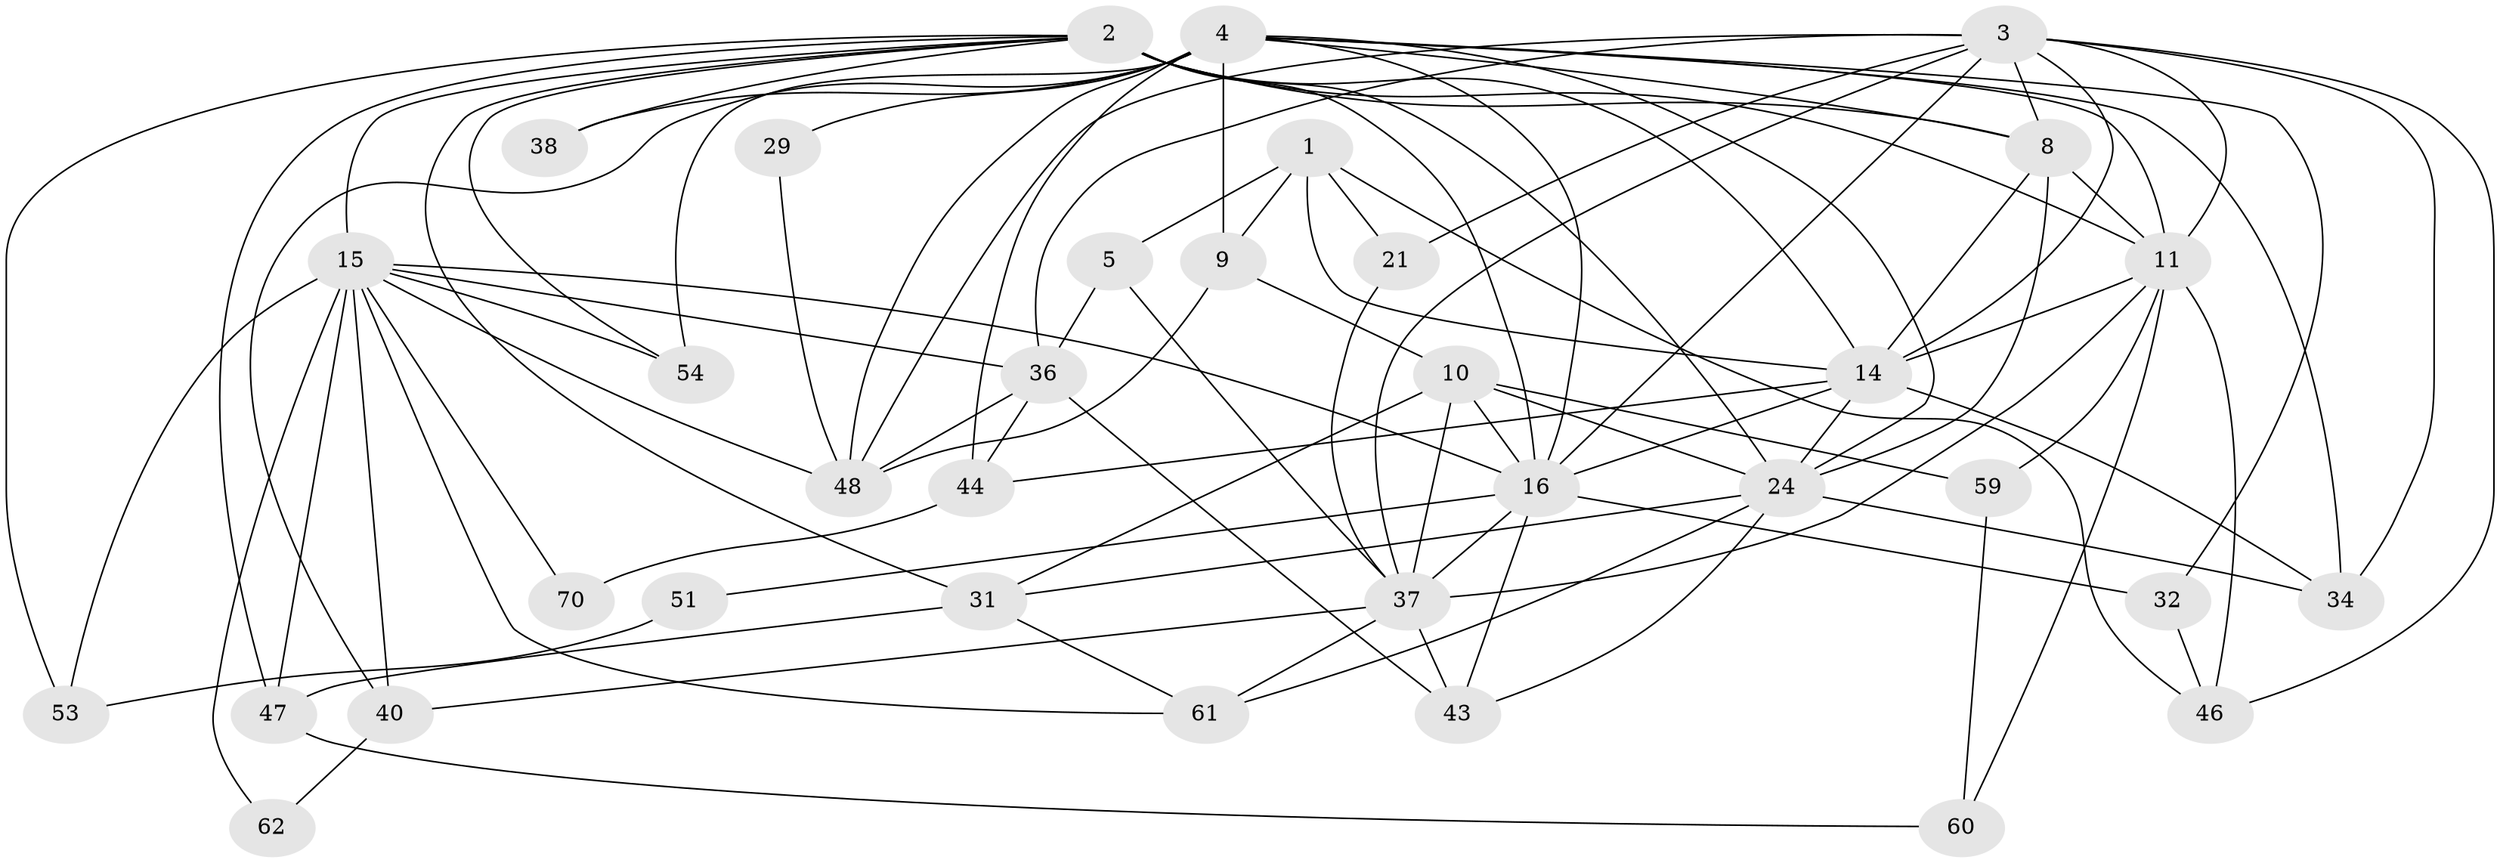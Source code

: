 // original degree distribution, {2: 0.14084507042253522, 4: 0.2535211267605634, 3: 0.2676056338028169, 6: 0.11267605633802817, 5: 0.18309859154929578, 7: 0.028169014084507043, 8: 0.014084507042253521}
// Generated by graph-tools (version 1.1) at 2025/18/03/04/25 18:18:49]
// undirected, 35 vertices, 94 edges
graph export_dot {
graph [start="1"]
  node [color=gray90,style=filled];
  1 [super="+7+25"];
  2 [super="+30+6"];
  3 [super="+69+12"];
  4 [super="+35+23+52"];
  5;
  8 [super="+22"];
  9 [super="+18+50"];
  10 [super="+19+17"];
  11 [super="+41+27"];
  14 [super="+39+26"];
  15 [super="+33+45"];
  16 [super="+20"];
  21;
  24 [super="+64+71+58"];
  29;
  31 [super="+55"];
  32;
  34 [super="+42"];
  36 [super="+66"];
  37 [super="+57"];
  38;
  40;
  43;
  44;
  46;
  47;
  48;
  51;
  53 [super="+67"];
  54;
  59;
  60;
  61;
  62;
  70;
  1 -- 21;
  1 -- 5;
  1 -- 9;
  1 -- 46;
  1 -- 14;
  2 -- 38;
  2 -- 11 [weight=2];
  2 -- 53;
  2 -- 8;
  2 -- 24 [weight=2];
  2 -- 14;
  2 -- 47;
  2 -- 16;
  2 -- 15;
  2 -- 54;
  2 -- 31;
  3 -- 48;
  3 -- 21;
  3 -- 46;
  3 -- 36;
  3 -- 8;
  3 -- 16;
  3 -- 11;
  3 -- 14;
  3 -- 37;
  3 -- 34;
  4 -- 32;
  4 -- 48;
  4 -- 8;
  4 -- 24;
  4 -- 44;
  4 -- 16;
  4 -- 54;
  4 -- 40;
  4 -- 9 [weight=3];
  4 -- 29;
  4 -- 38;
  4 -- 11;
  4 -- 34;
  5 -- 36;
  5 -- 37;
  8 -- 14 [weight=2];
  8 -- 11 [weight=2];
  8 -- 24;
  9 -- 10;
  9 -- 48;
  10 -- 24;
  10 -- 16;
  10 -- 59;
  10 -- 37 [weight=2];
  10 -- 31;
  11 -- 37;
  11 -- 59;
  11 -- 60;
  11 -- 46;
  11 -- 14;
  14 -- 16;
  14 -- 44;
  14 -- 34;
  14 -- 24;
  15 -- 48;
  15 -- 53;
  15 -- 70;
  15 -- 54;
  15 -- 62;
  15 -- 36;
  15 -- 16;
  15 -- 47;
  15 -- 40;
  15 -- 61;
  16 -- 43;
  16 -- 37;
  16 -- 32;
  16 -- 51;
  21 -- 37;
  24 -- 61;
  24 -- 34 [weight=2];
  24 -- 43;
  24 -- 31;
  29 -- 48;
  31 -- 47;
  31 -- 61;
  32 -- 46;
  36 -- 44;
  36 -- 48;
  36 -- 43;
  37 -- 61;
  37 -- 43;
  37 -- 40;
  40 -- 62;
  44 -- 70;
  47 -- 60;
  51 -- 53 [weight=2];
  59 -- 60;
}
